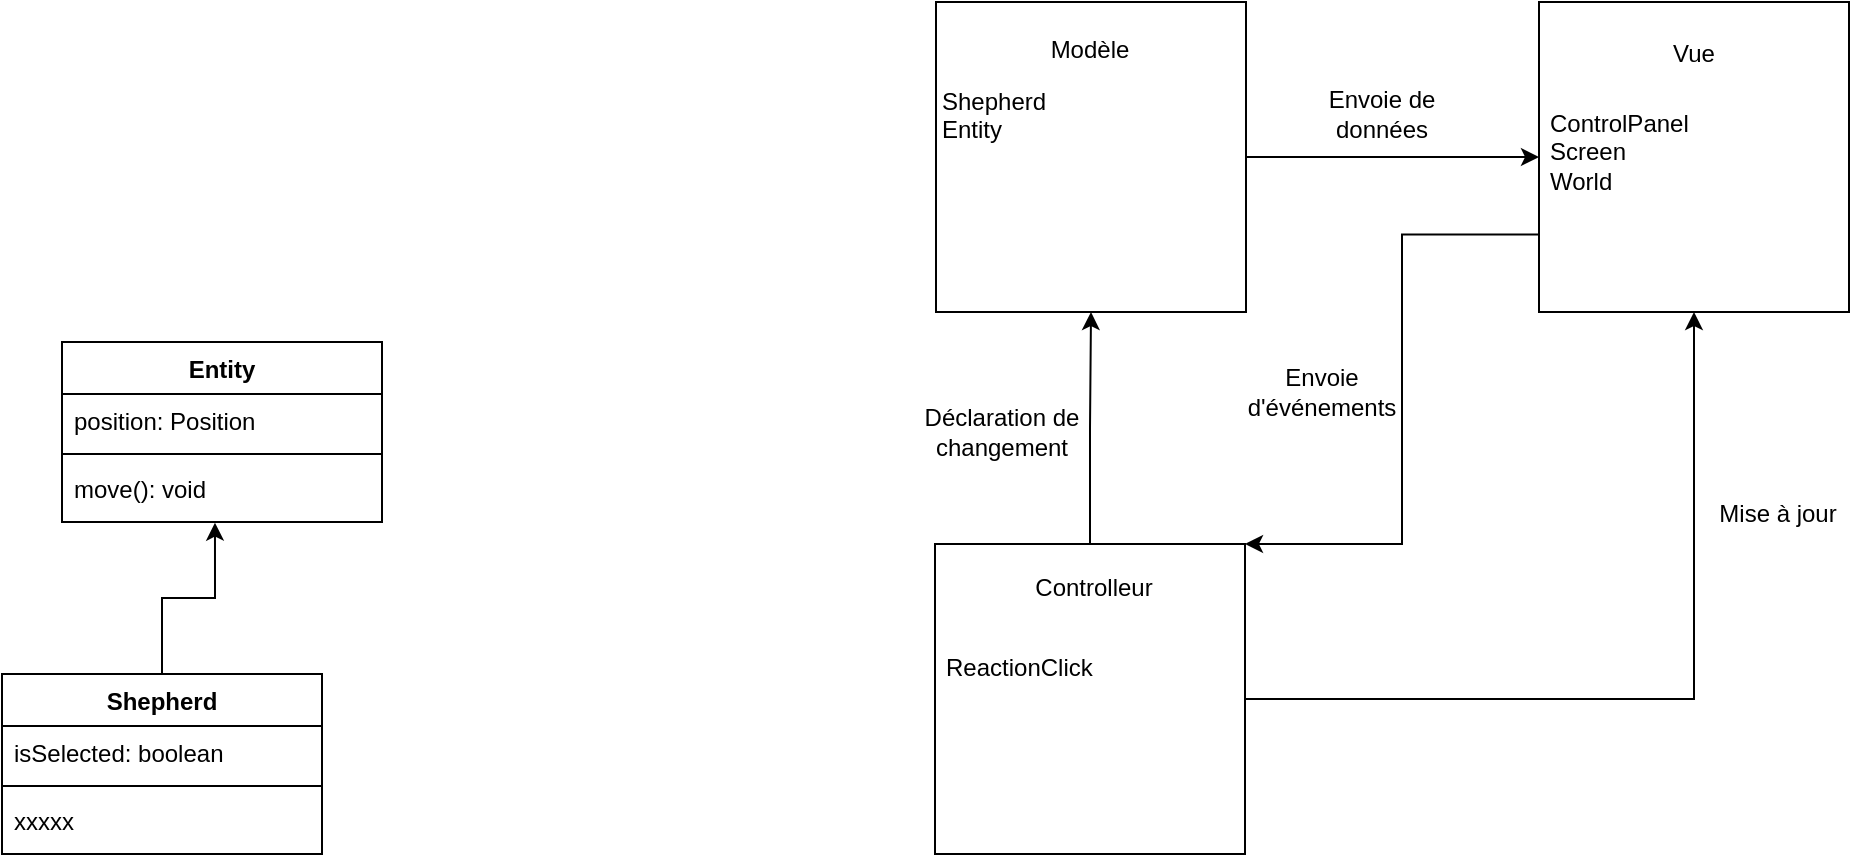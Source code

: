 <mxfile version="24.1.0" type="device" pages="2">
  <diagram name="Page-1" id="XLS3Ez0NWwYrUuOWq9qP">
    <mxGraphModel dx="3460" dy="2116" grid="1" gridSize="10" guides="1" tooltips="1" connect="1" arrows="1" fold="1" page="1" pageScale="1" pageWidth="850" pageHeight="1100" math="0" shadow="0">
      <root>
        <mxCell id="0" />
        <mxCell id="1" parent="0" />
        <mxCell id="NzwkNjiA9ADI6CX0WvwV-5" value="Shepherd" style="swimlane;fontStyle=1;align=center;verticalAlign=top;childLayout=stackLayout;horizontal=1;startSize=26;horizontalStack=0;resizeParent=1;resizeParentMax=0;resizeLast=0;collapsible=1;marginBottom=0;whiteSpace=wrap;html=1;" vertex="1" parent="1">
          <mxGeometry x="-1650" y="-304" width="160" height="90" as="geometry" />
        </mxCell>
        <mxCell id="NzwkNjiA9ADI6CX0WvwV-6" value="isSelected: boolean" style="text;strokeColor=none;fillColor=none;align=left;verticalAlign=top;spacingLeft=4;spacingRight=4;overflow=hidden;rotatable=0;points=[[0,0.5],[1,0.5]];portConstraint=eastwest;whiteSpace=wrap;html=1;" vertex="1" parent="NzwkNjiA9ADI6CX0WvwV-5">
          <mxGeometry y="26" width="160" height="26" as="geometry" />
        </mxCell>
        <mxCell id="NzwkNjiA9ADI6CX0WvwV-7" value="" style="line;strokeWidth=1;fillColor=none;align=left;verticalAlign=middle;spacingTop=-1;spacingLeft=3;spacingRight=3;rotatable=0;labelPosition=right;points=[];portConstraint=eastwest;strokeColor=inherit;" vertex="1" parent="NzwkNjiA9ADI6CX0WvwV-5">
          <mxGeometry y="52" width="160" height="8" as="geometry" />
        </mxCell>
        <mxCell id="NzwkNjiA9ADI6CX0WvwV-8" value="&lt;div&gt;xxxxx&lt;/div&gt;" style="text;strokeColor=none;fillColor=none;align=left;verticalAlign=top;spacingLeft=4;spacingRight=4;overflow=hidden;rotatable=0;points=[[0,0.5],[1,0.5]];portConstraint=eastwest;whiteSpace=wrap;html=1;" vertex="1" parent="NzwkNjiA9ADI6CX0WvwV-5">
          <mxGeometry y="60" width="160" height="30" as="geometry" />
        </mxCell>
        <mxCell id="NzwkNjiA9ADI6CX0WvwV-13" value="Entity" style="swimlane;fontStyle=1;align=center;verticalAlign=top;childLayout=stackLayout;horizontal=1;startSize=26;horizontalStack=0;resizeParent=1;resizeParentMax=0;resizeLast=0;collapsible=1;marginBottom=0;whiteSpace=wrap;html=1;" vertex="1" parent="1">
          <mxGeometry x="-1620" y="-470" width="160" height="90" as="geometry" />
        </mxCell>
        <mxCell id="NzwkNjiA9ADI6CX0WvwV-14" value="position: Position" style="text;strokeColor=none;fillColor=none;align=left;verticalAlign=top;spacingLeft=4;spacingRight=4;overflow=hidden;rotatable=0;points=[[0,0.5],[1,0.5]];portConstraint=eastwest;whiteSpace=wrap;html=1;" vertex="1" parent="NzwkNjiA9ADI6CX0WvwV-13">
          <mxGeometry y="26" width="160" height="26" as="geometry" />
        </mxCell>
        <mxCell id="NzwkNjiA9ADI6CX0WvwV-15" value="" style="line;strokeWidth=1;fillColor=none;align=left;verticalAlign=middle;spacingTop=-1;spacingLeft=3;spacingRight=3;rotatable=0;labelPosition=right;points=[];portConstraint=eastwest;strokeColor=inherit;" vertex="1" parent="NzwkNjiA9ADI6CX0WvwV-13">
          <mxGeometry y="52" width="160" height="8" as="geometry" />
        </mxCell>
        <mxCell id="NzwkNjiA9ADI6CX0WvwV-16" value="move(): void&lt;div&gt;&lt;br&gt;&lt;/div&gt;" style="text;strokeColor=none;fillColor=none;align=left;verticalAlign=top;spacingLeft=4;spacingRight=4;overflow=hidden;rotatable=0;points=[[0,0.5],[1,0.5]];portConstraint=eastwest;whiteSpace=wrap;html=1;" vertex="1" parent="NzwkNjiA9ADI6CX0WvwV-13">
          <mxGeometry y="60" width="160" height="30" as="geometry" />
        </mxCell>
        <mxCell id="NzwkNjiA9ADI6CX0WvwV-17" style="edgeStyle=orthogonalEdgeStyle;rounded=0;orthogonalLoop=1;jettySize=auto;html=1;exitX=0.5;exitY=0;exitDx=0;exitDy=0;entryX=0.478;entryY=1.011;entryDx=0;entryDy=0;entryPerimeter=0;" edge="1" parent="1" source="NzwkNjiA9ADI6CX0WvwV-5" target="NzwkNjiA9ADI6CX0WvwV-16">
          <mxGeometry relative="1" as="geometry" />
        </mxCell>
        <mxCell id="NzwkNjiA9ADI6CX0WvwV-40" style="edgeStyle=orthogonalEdgeStyle;rounded=0;orthogonalLoop=1;jettySize=auto;html=1;exitX=1;exitY=0.5;exitDx=0;exitDy=0;entryX=0;entryY=0.5;entryDx=0;entryDy=0;" edge="1" parent="1" source="NzwkNjiA9ADI6CX0WvwV-18" target="NzwkNjiA9ADI6CX0WvwV-26">
          <mxGeometry relative="1" as="geometry" />
        </mxCell>
        <mxCell id="NzwkNjiA9ADI6CX0WvwV-18" value="" style="whiteSpace=wrap;html=1;aspect=fixed;" vertex="1" parent="1">
          <mxGeometry x="-1183" y="-640" width="155" height="155" as="geometry" />
        </mxCell>
        <mxCell id="NzwkNjiA9ADI6CX0WvwV-20" value="Modèle" style="text;html=1;align=center;verticalAlign=middle;whiteSpace=wrap;rounded=0;" vertex="1" parent="1">
          <mxGeometry x="-1136" y="-631" width="60" height="30" as="geometry" />
        </mxCell>
        <mxCell id="NzwkNjiA9ADI6CX0WvwV-22" value="Shepherd&lt;div&gt;Entity&lt;/div&gt;&lt;div&gt;&lt;br&gt;&lt;/div&gt;" style="text;html=1;align=left;verticalAlign=middle;whiteSpace=wrap;rounded=0;" vertex="1" parent="1">
          <mxGeometry x="-1182" y="-591" width="152" height="30" as="geometry" />
        </mxCell>
        <mxCell id="NzwkNjiA9ADI6CX0WvwV-41" style="edgeStyle=orthogonalEdgeStyle;rounded=0;orthogonalLoop=1;jettySize=auto;html=1;exitX=0.5;exitY=0;exitDx=0;exitDy=0;" edge="1" parent="1" source="NzwkNjiA9ADI6CX0WvwV-23" target="NzwkNjiA9ADI6CX0WvwV-18">
          <mxGeometry relative="1" as="geometry" />
        </mxCell>
        <mxCell id="NzwkNjiA9ADI6CX0WvwV-42" style="edgeStyle=orthogonalEdgeStyle;rounded=0;orthogonalLoop=1;jettySize=auto;html=1;exitX=1;exitY=0.5;exitDx=0;exitDy=0;entryX=0.5;entryY=1;entryDx=0;entryDy=0;" edge="1" parent="1" source="NzwkNjiA9ADI6CX0WvwV-23" target="NzwkNjiA9ADI6CX0WvwV-26">
          <mxGeometry relative="1" as="geometry" />
        </mxCell>
        <mxCell id="NzwkNjiA9ADI6CX0WvwV-23" value="" style="whiteSpace=wrap;html=1;aspect=fixed;" vertex="1" parent="1">
          <mxGeometry x="-1183.5" y="-369" width="155" height="155" as="geometry" />
        </mxCell>
        <mxCell id="NzwkNjiA9ADI6CX0WvwV-24" value="Controlleur" style="text;html=1;align=center;verticalAlign=middle;whiteSpace=wrap;rounded=0;" vertex="1" parent="1">
          <mxGeometry x="-1134" y="-362" width="60" height="30" as="geometry" />
        </mxCell>
        <mxCell id="NzwkNjiA9ADI6CX0WvwV-25" value="&lt;div&gt;ReactionClick&lt;/div&gt;" style="text;html=1;align=left;verticalAlign=middle;whiteSpace=wrap;rounded=0;" vertex="1" parent="1">
          <mxGeometry x="-1180" y="-322" width="152" height="30" as="geometry" />
        </mxCell>
        <mxCell id="NzwkNjiA9ADI6CX0WvwV-43" style="edgeStyle=orthogonalEdgeStyle;rounded=0;orthogonalLoop=1;jettySize=auto;html=1;exitX=0;exitY=0.75;exitDx=0;exitDy=0;entryX=1;entryY=0;entryDx=0;entryDy=0;" edge="1" parent="1" source="NzwkNjiA9ADI6CX0WvwV-26" target="NzwkNjiA9ADI6CX0WvwV-23">
          <mxGeometry relative="1" as="geometry">
            <Array as="points">
              <mxPoint x="-950" y="-524" />
              <mxPoint x="-950" y="-369" />
            </Array>
          </mxGeometry>
        </mxCell>
        <mxCell id="NzwkNjiA9ADI6CX0WvwV-26" value="" style="whiteSpace=wrap;html=1;aspect=fixed;" vertex="1" parent="1">
          <mxGeometry x="-881.5" y="-640" width="155" height="155" as="geometry" />
        </mxCell>
        <mxCell id="NzwkNjiA9ADI6CX0WvwV-27" value="Vue" style="text;html=1;align=center;verticalAlign=middle;whiteSpace=wrap;rounded=0;" vertex="1" parent="1">
          <mxGeometry x="-834" y="-629" width="60" height="30" as="geometry" />
        </mxCell>
        <mxCell id="NzwkNjiA9ADI6CX0WvwV-28" value="ControlPanel&lt;div&gt;Screen&lt;/div&gt;&lt;div&gt;World&lt;/div&gt;" style="text;html=1;align=left;verticalAlign=middle;whiteSpace=wrap;rounded=0;" vertex="1" parent="1">
          <mxGeometry x="-878.5" y="-580" width="152" height="30" as="geometry" />
        </mxCell>
        <mxCell id="NzwkNjiA9ADI6CX0WvwV-44" value="Envoie de données" style="text;html=1;align=center;verticalAlign=middle;whiteSpace=wrap;rounded=0;" vertex="1" parent="1">
          <mxGeometry x="-990" y="-599" width="60" height="30" as="geometry" />
        </mxCell>
        <mxCell id="NzwkNjiA9ADI6CX0WvwV-45" value="Déclaration de changement" style="text;html=1;align=center;verticalAlign=middle;whiteSpace=wrap;rounded=0;" vertex="1" parent="1">
          <mxGeometry x="-1190" y="-440" width="80" height="30" as="geometry" />
        </mxCell>
        <mxCell id="NzwkNjiA9ADI6CX0WvwV-46" value="Mise à jour" style="text;html=1;align=center;verticalAlign=middle;whiteSpace=wrap;rounded=0;" vertex="1" parent="1">
          <mxGeometry x="-802" y="-399" width="80" height="30" as="geometry" />
        </mxCell>
        <mxCell id="NzwkNjiA9ADI6CX0WvwV-47" value="Envoie d&#39;événements" style="text;html=1;align=center;verticalAlign=middle;whiteSpace=wrap;rounded=0;" vertex="1" parent="1">
          <mxGeometry x="-1030" y="-460" width="80" height="30" as="geometry" />
        </mxCell>
      </root>
    </mxGraphModel>
  </diagram>
  <diagram id="NeHYi-xPAMOg_3Ob0aaJ" name="Page-2">
    <mxGraphModel dx="880" dy="522" grid="1" gridSize="10" guides="1" tooltips="1" connect="1" arrows="1" fold="1" page="1" pageScale="1" pageWidth="850" pageHeight="1100" math="0" shadow="0">
      <root>
        <mxCell id="0" />
        <mxCell id="1" parent="0" />
      </root>
    </mxGraphModel>
  </diagram>
</mxfile>
